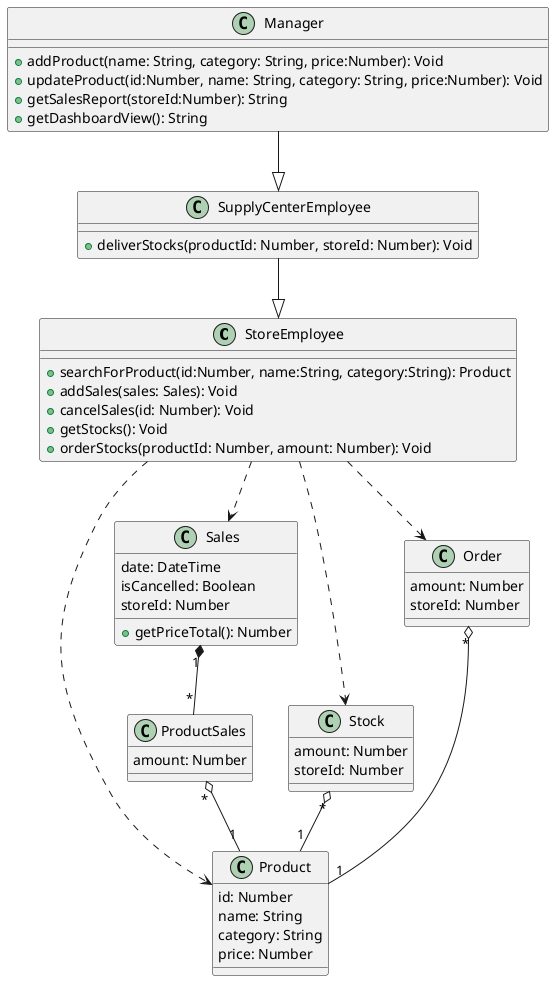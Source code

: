 @startuml class
class StoreEmployee {
    + searchForProduct(id:Number, name:String, category:String): Product
    + addSales(sales: Sales): Void
    + cancelSales(id: Number): Void    
    + getStocks(): Void
    + orderStocks(productId: Number, amount: Number): Void
}

class SupplyCenterEmployee {
    + deliverStocks(productId: Number, storeId: Number): Void
}

class Manager {
    + addProduct(name: String, category: String, price:Number): Void
    + updateProduct(id:Number, name: String, category: String, price:Number): Void
    + getSalesReport(storeId:Number): String
    + getDashboardView(): String
}

class Product {
    id: Number
    name: String
    category: String
    price: Number
}

class Sales {
    date: DateTime
    isCancelled: Boolean
    storeId: Number
    + getPriceTotal(): Number
}

class Stock {
    amount: Number
    storeId: Number
}

class Order {
    amount: Number
    storeId: Number
}

class ProductSales {
    amount: Number
}

StoreEmployee ..> Sales

StoreEmployee ..> Product

StoreEmployee ..> Stock

StoreEmployee ..> Order

SupplyCenterEmployee --|> StoreEmployee

Manager --|> SupplyCenterEmployee

Sales "1" *-- "*" ProductSales

ProductSales "*" o-- "1" Product

Stock "*" o-- "1" Product

Order "*" o-- "1" Product
@enduml